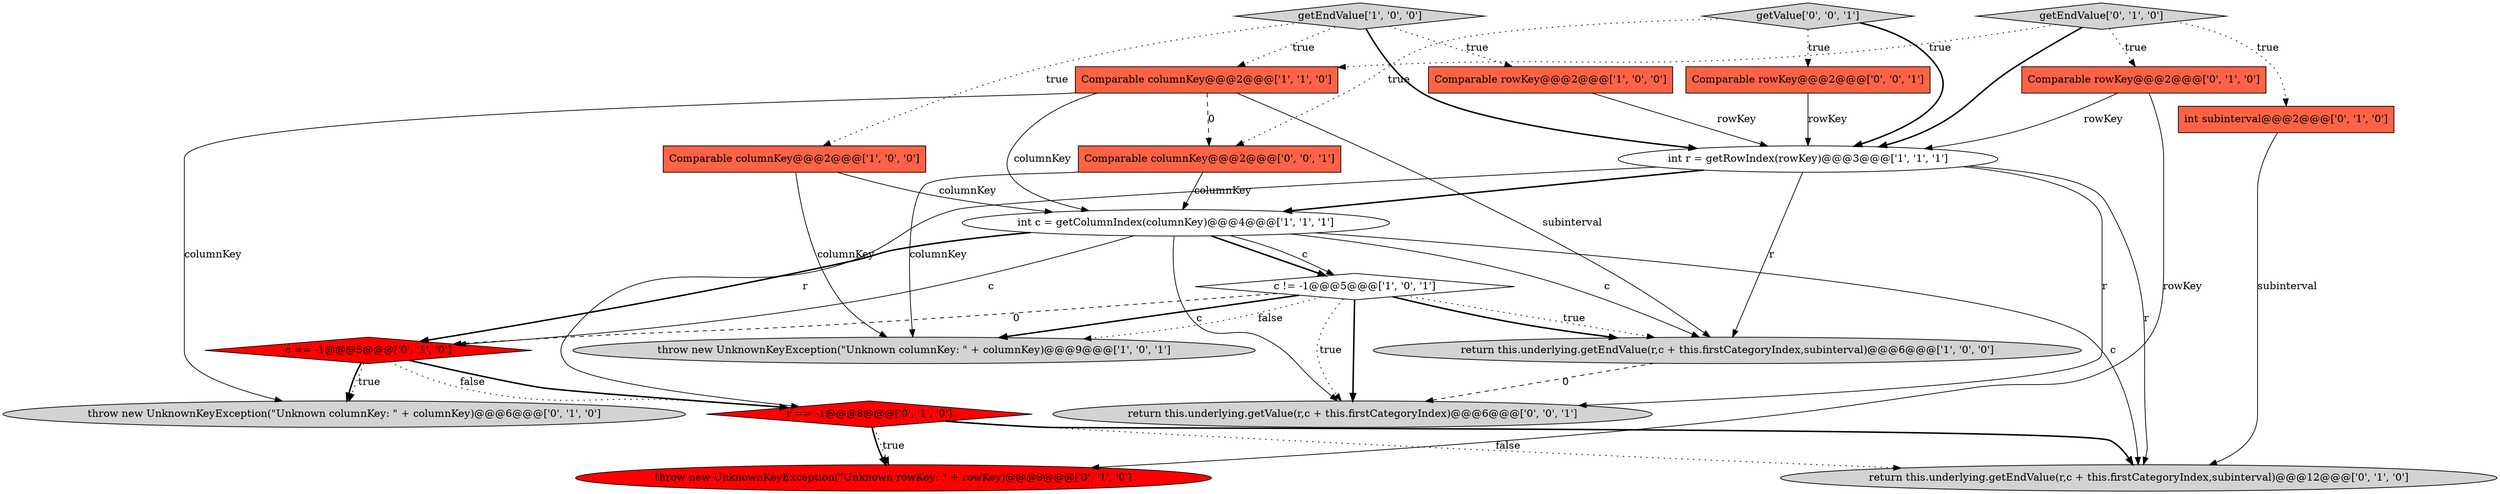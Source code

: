 digraph {
9 [style = filled, label = "Comparable rowKey@@@2@@@['0', '1', '0']", fillcolor = tomato, shape = box image = "AAA0AAABBB2BBB"];
19 [style = filled, label = "Comparable columnKey@@@2@@@['0', '0', '1']", fillcolor = tomato, shape = box image = "AAA0AAABBB3BBB"];
13 [style = filled, label = "c == -1@@@5@@@['0', '1', '0']", fillcolor = red, shape = diamond image = "AAA1AAABBB2BBB"];
0 [style = filled, label = "c != -1@@@5@@@['1', '0', '1']", fillcolor = white, shape = diamond image = "AAA0AAABBB1BBB"];
1 [style = filled, label = "getEndValue['1', '0', '0']", fillcolor = lightgray, shape = diamond image = "AAA0AAABBB1BBB"];
4 [style = filled, label = "Comparable rowKey@@@2@@@['1', '0', '0']", fillcolor = tomato, shape = box image = "AAA0AAABBB1BBB"];
14 [style = filled, label = "throw new UnknownKeyException(\"Unknown rowKey: \" + rowKey)@@@9@@@['0', '1', '0']", fillcolor = red, shape = ellipse image = "AAA1AAABBB2BBB"];
5 [style = filled, label = "Comparable columnKey@@@2@@@['1', '1', '0']", fillcolor = tomato, shape = box image = "AAA0AAABBB1BBB"];
2 [style = filled, label = "Comparable columnKey@@@2@@@['1', '0', '0']", fillcolor = tomato, shape = box image = "AAA0AAABBB1BBB"];
10 [style = filled, label = "throw new UnknownKeyException(\"Unknown columnKey: \" + columnKey)@@@6@@@['0', '1', '0']", fillcolor = lightgray, shape = ellipse image = "AAA0AAABBB2BBB"];
20 [style = filled, label = "getValue['0', '0', '1']", fillcolor = lightgray, shape = diamond image = "AAA0AAABBB3BBB"];
16 [style = filled, label = "r == -1@@@8@@@['0', '1', '0']", fillcolor = red, shape = diamond image = "AAA1AAABBB2BBB"];
11 [style = filled, label = "getEndValue['0', '1', '0']", fillcolor = lightgray, shape = diamond image = "AAA0AAABBB2BBB"];
7 [style = filled, label = "int c = getColumnIndex(columnKey)@@@4@@@['1', '1', '1']", fillcolor = white, shape = ellipse image = "AAA0AAABBB1BBB"];
8 [style = filled, label = "int r = getRowIndex(rowKey)@@@3@@@['1', '1', '1']", fillcolor = white, shape = ellipse image = "AAA0AAABBB1BBB"];
12 [style = filled, label = "return this.underlying.getEndValue(r,c + this.firstCategoryIndex,subinterval)@@@12@@@['0', '1', '0']", fillcolor = lightgray, shape = ellipse image = "AAA0AAABBB2BBB"];
15 [style = filled, label = "int subinterval@@@2@@@['0', '1', '0']", fillcolor = tomato, shape = box image = "AAA0AAABBB2BBB"];
3 [style = filled, label = "throw new UnknownKeyException(\"Unknown columnKey: \" + columnKey)@@@9@@@['1', '0', '1']", fillcolor = lightgray, shape = ellipse image = "AAA0AAABBB1BBB"];
6 [style = filled, label = "return this.underlying.getEndValue(r,c + this.firstCategoryIndex,subinterval)@@@6@@@['1', '0', '0']", fillcolor = lightgray, shape = ellipse image = "AAA0AAABBB1BBB"];
17 [style = filled, label = "Comparable rowKey@@@2@@@['0', '0', '1']", fillcolor = tomato, shape = box image = "AAA0AAABBB3BBB"];
18 [style = filled, label = "return this.underlying.getValue(r,c + this.firstCategoryIndex)@@@6@@@['0', '0', '1']", fillcolor = lightgray, shape = ellipse image = "AAA0AAABBB3BBB"];
5->10 [style = solid, label="columnKey"];
9->8 [style = solid, label="rowKey"];
0->3 [style = bold, label=""];
7->13 [style = bold, label=""];
13->10 [style = bold, label=""];
1->8 [style = bold, label=""];
5->6 [style = solid, label="subinterval"];
0->18 [style = dotted, label="true"];
0->6 [style = bold, label=""];
20->17 [style = dotted, label="true"];
8->12 [style = solid, label="r"];
11->9 [style = dotted, label="true"];
7->0 [style = bold, label=""];
11->5 [style = dotted, label="true"];
8->6 [style = solid, label="r"];
1->4 [style = dotted, label="true"];
7->13 [style = solid, label="c"];
0->6 [style = dotted, label="true"];
13->10 [style = dotted, label="true"];
9->14 [style = solid, label="rowKey"];
13->16 [style = bold, label=""];
8->7 [style = bold, label=""];
6->18 [style = dashed, label="0"];
20->8 [style = bold, label=""];
15->12 [style = solid, label="subinterval"];
7->12 [style = solid, label="c"];
0->3 [style = dotted, label="false"];
5->7 [style = solid, label="columnKey"];
0->13 [style = dashed, label="0"];
16->14 [style = dotted, label="true"];
2->3 [style = solid, label="columnKey"];
13->16 [style = dotted, label="false"];
8->16 [style = solid, label="r"];
19->3 [style = solid, label="columnKey"];
16->14 [style = bold, label=""];
7->18 [style = solid, label="c"];
11->8 [style = bold, label=""];
0->18 [style = bold, label=""];
20->19 [style = dotted, label="true"];
1->2 [style = dotted, label="true"];
11->15 [style = dotted, label="true"];
7->0 [style = solid, label="c"];
19->7 [style = solid, label="columnKey"];
2->7 [style = solid, label="columnKey"];
8->18 [style = solid, label="r"];
17->8 [style = solid, label="rowKey"];
7->6 [style = solid, label="c"];
16->12 [style = bold, label=""];
4->8 [style = solid, label="rowKey"];
1->5 [style = dotted, label="true"];
16->12 [style = dotted, label="false"];
5->19 [style = dashed, label="0"];
}
